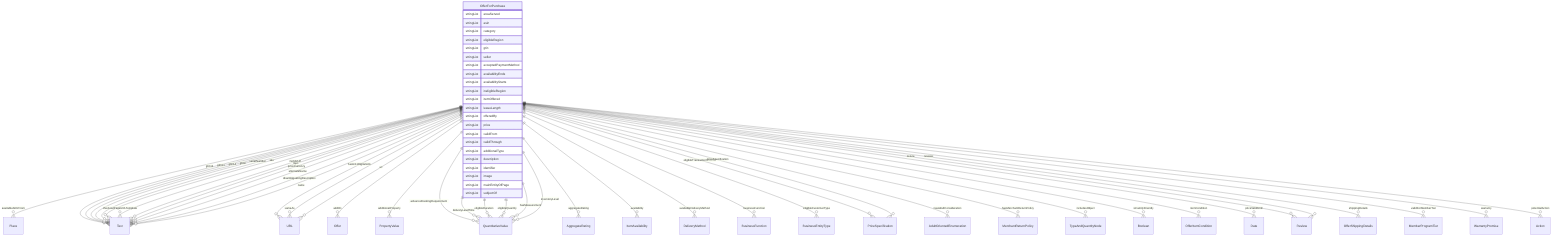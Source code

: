 erDiagram
OfferForPurchase {
    stringList areaServed  
    stringList asin  
    stringList category  
    stringList eligibleRegion  
    stringList gtin  
    stringList seller  
    stringList acceptedPaymentMethod  
    stringList availabilityEnds  
    stringList availabilityStarts  
    stringList ineligibleRegion  
    stringList itemOffered  
    stringList leaseLength  
    stringList offeredBy  
    stringList price  
    stringList validFrom  
    stringList validThrough  
    stringList additionalType  
    stringList description  
    stringList identifier  
    stringList image  
    stringList mainEntityOfPage  
    stringList subjectOf  
}

OfferForPurchase ||--}o Place : "availableAtOrFrom"
OfferForPurchase ||--}o Text : "gtin12"
OfferForPurchase ||--}o Text : "gtin13"
OfferForPurchase ||--}o Text : "gtin14"
OfferForPurchase ||--}o Text : "gtin8"
OfferForPurchase ||--}o URL : "hasGS1DigitalLink"
OfferForPurchase ||--}o Text : "serialNumber"
OfferForPurchase ||--}o Text : "sku"
OfferForPurchase ||--}o Offer : "addOn"
OfferForPurchase ||--}o PropertyValue : "additionalProperty"
OfferForPurchase ||--}o QuantitativeValue : "advanceBookingRequirement"
OfferForPurchase ||--}o AggregateRating : "aggregateRating"
OfferForPurchase ||--}o ItemAvailability : "availability"
OfferForPurchase ||--}o DeliveryMethod : "availableDeliveryMethod"
OfferForPurchase ||--}o BusinessFunction : "businessFunction"
OfferForPurchase ||--}o Text : "checkoutPageURLTemplate"
OfferForPurchase ||--}o QuantitativeValue : "deliveryLeadTime"
OfferForPurchase ||--}o BusinessEntityType : "eligibleCustomerType"
OfferForPurchase ||--}o QuantitativeValue : "eligibleDuration"
OfferForPurchase ||--}o QuantitativeValue : "eligibleQuantity"
OfferForPurchase ||--}o PriceSpecification : "eligibleTransactionVolume"
OfferForPurchase ||--}o AdultOrientedEnumeration : "hasAdultConsideration"
OfferForPurchase ||--}o QuantitativeValue : "hasMeasurement"
OfferForPurchase ||--}o MerchantReturnPolicy : "hasMerchantReturnPolicy"
OfferForPurchase ||--}o TypeAndQuantityNode : "includesObject"
OfferForPurchase ||--}o QuantitativeValue : "inventoryLevel"
OfferForPurchase ||--}o Boolean : "isFamilyFriendly"
OfferForPurchase ||--}o OfferItemCondition : "itemCondition"
OfferForPurchase ||--}o Text : "mobileUrl"
OfferForPurchase ||--}o Text : "mpn"
OfferForPurchase ||--}o Text : "priceCurrency"
OfferForPurchase ||--}o PriceSpecification : "priceSpecification"
OfferForPurchase ||--}o Date : "priceValidUntil"
OfferForPurchase ||--}o Review : "review"
OfferForPurchase ||--}o Review : "reviews"
OfferForPurchase ||--}o OfferShippingDetails : "shippingDetails"
OfferForPurchase ||--}o MemberProgramTier : "validForMemberTier"
OfferForPurchase ||--}o WarrantyPromise : "warranty"
OfferForPurchase ||--}o Text : "alternateName"
OfferForPurchase ||--}o Text : "disambiguatingDescription"
OfferForPurchase ||--}o Text : "name"
OfferForPurchase ||--}o URL : "sameAs"
OfferForPurchase ||--}o Action : "potentialAction"
OfferForPurchase ||--}o URL : "url"